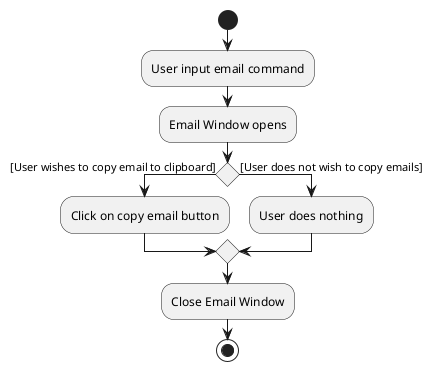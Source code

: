 @startuml
'https://plantuml.com/activity-diagram-beta

start
:User input email command;
:Email Window opens;

If () then ([User wishes to copy email to clipboard])
    :Click on copy email button;

    else ([User does not wish to copy emails])
    :User does nothing;

    endif
    :Close Email Window;

stop

@enduml
